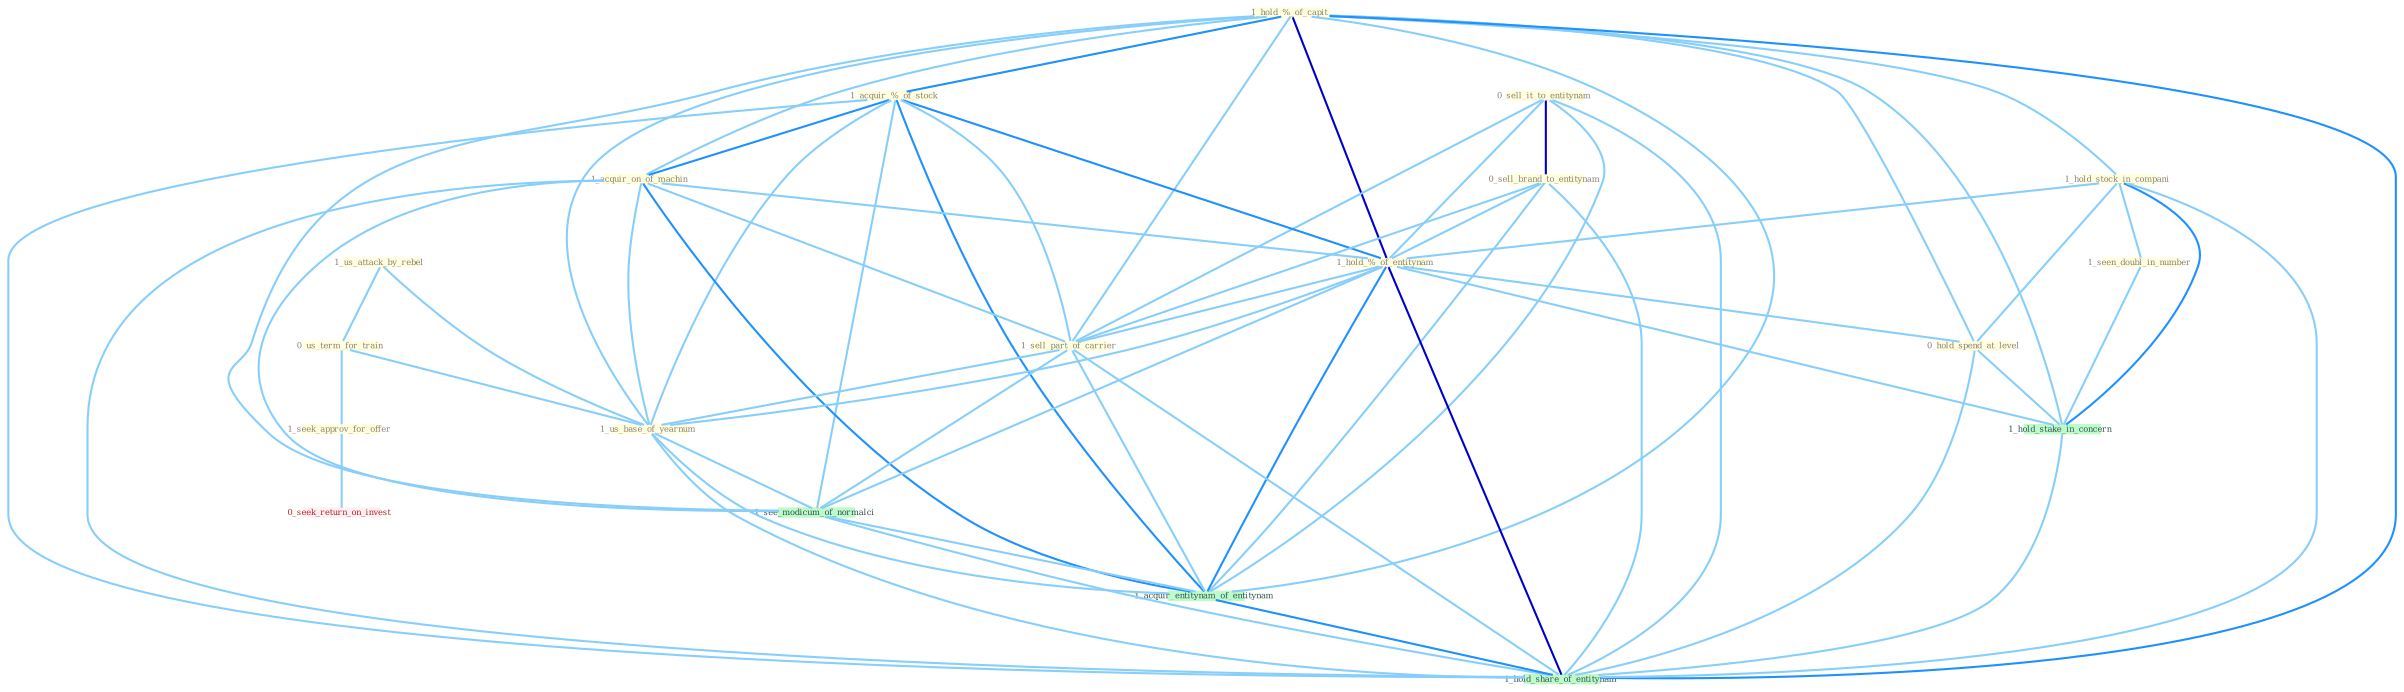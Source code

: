 Graph G{ 
    node
    [shape=polygon,style=filled,width=.5,height=.06,color="#BDFCC9",fixedsize=true,fontsize=4,
    fontcolor="#2f4f4f"];
    {node
    [color="#ffffe0", fontcolor="#8b7d6b"] "1_us_attack_by_rebel " "1_hold_%_of_capit " "1_hold_stock_in_compani " "0_sell_it_to_entitynam " "1_acquir_%_of_stock " "1_acquir_on_of_machin " "0_sell_brand_to_entitynam " "0_us_term_for_train " "1_hold_%_of_entitynam " "1_seek_approv_for_offer " "1_sell_part_of_carrier " "1_seen_doubl_in_number " "0_hold_spend_at_level " "1_us_base_of_yearnum "}
{node [color="#fff0f5", fontcolor="#b22222"] "0_seek_return_on_invest "}
edge [color="#B0E2FF"];

	"1_us_attack_by_rebel " -- "0_us_term_for_train " [w="1", color="#87cefa" ];
	"1_us_attack_by_rebel " -- "1_us_base_of_yearnum " [w="1", color="#87cefa" ];
	"1_hold_%_of_capit " -- "1_hold_stock_in_compani " [w="1", color="#87cefa" ];
	"1_hold_%_of_capit " -- "1_acquir_%_of_stock " [w="2", color="#1e90ff" , len=0.8];
	"1_hold_%_of_capit " -- "1_acquir_on_of_machin " [w="1", color="#87cefa" ];
	"1_hold_%_of_capit " -- "1_hold_%_of_entitynam " [w="3", color="#0000cd" , len=0.6];
	"1_hold_%_of_capit " -- "1_sell_part_of_carrier " [w="1", color="#87cefa" ];
	"1_hold_%_of_capit " -- "0_hold_spend_at_level " [w="1", color="#87cefa" ];
	"1_hold_%_of_capit " -- "1_us_base_of_yearnum " [w="1", color="#87cefa" ];
	"1_hold_%_of_capit " -- "1_hold_stake_in_concern " [w="1", color="#87cefa" ];
	"1_hold_%_of_capit " -- "1_see_modicum_of_normalci " [w="1", color="#87cefa" ];
	"1_hold_%_of_capit " -- "1_acquir_entitynam_of_entitynam " [w="1", color="#87cefa" ];
	"1_hold_%_of_capit " -- "1_hold_share_of_entitynam " [w="2", color="#1e90ff" , len=0.8];
	"1_hold_stock_in_compani " -- "1_hold_%_of_entitynam " [w="1", color="#87cefa" ];
	"1_hold_stock_in_compani " -- "1_seen_doubl_in_number " [w="1", color="#87cefa" ];
	"1_hold_stock_in_compani " -- "0_hold_spend_at_level " [w="1", color="#87cefa" ];
	"1_hold_stock_in_compani " -- "1_hold_stake_in_concern " [w="2", color="#1e90ff" , len=0.8];
	"1_hold_stock_in_compani " -- "1_hold_share_of_entitynam " [w="1", color="#87cefa" ];
	"0_sell_it_to_entitynam " -- "0_sell_brand_to_entitynam " [w="3", color="#0000cd" , len=0.6];
	"0_sell_it_to_entitynam " -- "1_hold_%_of_entitynam " [w="1", color="#87cefa" ];
	"0_sell_it_to_entitynam " -- "1_sell_part_of_carrier " [w="1", color="#87cefa" ];
	"0_sell_it_to_entitynam " -- "1_acquir_entitynam_of_entitynam " [w="1", color="#87cefa" ];
	"0_sell_it_to_entitynam " -- "1_hold_share_of_entitynam " [w="1", color="#87cefa" ];
	"1_acquir_%_of_stock " -- "1_acquir_on_of_machin " [w="2", color="#1e90ff" , len=0.8];
	"1_acquir_%_of_stock " -- "1_hold_%_of_entitynam " [w="2", color="#1e90ff" , len=0.8];
	"1_acquir_%_of_stock " -- "1_sell_part_of_carrier " [w="1", color="#87cefa" ];
	"1_acquir_%_of_stock " -- "1_us_base_of_yearnum " [w="1", color="#87cefa" ];
	"1_acquir_%_of_stock " -- "1_see_modicum_of_normalci " [w="1", color="#87cefa" ];
	"1_acquir_%_of_stock " -- "1_acquir_entitynam_of_entitynam " [w="2", color="#1e90ff" , len=0.8];
	"1_acquir_%_of_stock " -- "1_hold_share_of_entitynam " [w="1", color="#87cefa" ];
	"1_acquir_on_of_machin " -- "1_hold_%_of_entitynam " [w="1", color="#87cefa" ];
	"1_acquir_on_of_machin " -- "1_sell_part_of_carrier " [w="1", color="#87cefa" ];
	"1_acquir_on_of_machin " -- "1_us_base_of_yearnum " [w="1", color="#87cefa" ];
	"1_acquir_on_of_machin " -- "1_see_modicum_of_normalci " [w="1", color="#87cefa" ];
	"1_acquir_on_of_machin " -- "1_acquir_entitynam_of_entitynam " [w="2", color="#1e90ff" , len=0.8];
	"1_acquir_on_of_machin " -- "1_hold_share_of_entitynam " [w="1", color="#87cefa" ];
	"0_sell_brand_to_entitynam " -- "1_hold_%_of_entitynam " [w="1", color="#87cefa" ];
	"0_sell_brand_to_entitynam " -- "1_sell_part_of_carrier " [w="1", color="#87cefa" ];
	"0_sell_brand_to_entitynam " -- "1_acquir_entitynam_of_entitynam " [w="1", color="#87cefa" ];
	"0_sell_brand_to_entitynam " -- "1_hold_share_of_entitynam " [w="1", color="#87cefa" ];
	"0_us_term_for_train " -- "1_seek_approv_for_offer " [w="1", color="#87cefa" ];
	"0_us_term_for_train " -- "1_us_base_of_yearnum " [w="1", color="#87cefa" ];
	"1_hold_%_of_entitynam " -- "1_sell_part_of_carrier " [w="1", color="#87cefa" ];
	"1_hold_%_of_entitynam " -- "0_hold_spend_at_level " [w="1", color="#87cefa" ];
	"1_hold_%_of_entitynam " -- "1_us_base_of_yearnum " [w="1", color="#87cefa" ];
	"1_hold_%_of_entitynam " -- "1_hold_stake_in_concern " [w="1", color="#87cefa" ];
	"1_hold_%_of_entitynam " -- "1_see_modicum_of_normalci " [w="1", color="#87cefa" ];
	"1_hold_%_of_entitynam " -- "1_acquir_entitynam_of_entitynam " [w="2", color="#1e90ff" , len=0.8];
	"1_hold_%_of_entitynam " -- "1_hold_share_of_entitynam " [w="3", color="#0000cd" , len=0.6];
	"1_seek_approv_for_offer " -- "0_seek_return_on_invest " [w="1", color="#87cefa" ];
	"1_sell_part_of_carrier " -- "1_us_base_of_yearnum " [w="1", color="#87cefa" ];
	"1_sell_part_of_carrier " -- "1_see_modicum_of_normalci " [w="1", color="#87cefa" ];
	"1_sell_part_of_carrier " -- "1_acquir_entitynam_of_entitynam " [w="1", color="#87cefa" ];
	"1_sell_part_of_carrier " -- "1_hold_share_of_entitynam " [w="1", color="#87cefa" ];
	"1_seen_doubl_in_number " -- "1_hold_stake_in_concern " [w="1", color="#87cefa" ];
	"0_hold_spend_at_level " -- "1_hold_stake_in_concern " [w="1", color="#87cefa" ];
	"0_hold_spend_at_level " -- "1_hold_share_of_entitynam " [w="1", color="#87cefa" ];
	"1_us_base_of_yearnum " -- "1_see_modicum_of_normalci " [w="1", color="#87cefa" ];
	"1_us_base_of_yearnum " -- "1_acquir_entitynam_of_entitynam " [w="1", color="#87cefa" ];
	"1_us_base_of_yearnum " -- "1_hold_share_of_entitynam " [w="1", color="#87cefa" ];
	"1_hold_stake_in_concern " -- "1_hold_share_of_entitynam " [w="1", color="#87cefa" ];
	"1_see_modicum_of_normalci " -- "1_acquir_entitynam_of_entitynam " [w="1", color="#87cefa" ];
	"1_see_modicum_of_normalci " -- "1_hold_share_of_entitynam " [w="1", color="#87cefa" ];
	"1_acquir_entitynam_of_entitynam " -- "1_hold_share_of_entitynam " [w="2", color="#1e90ff" , len=0.8];
}